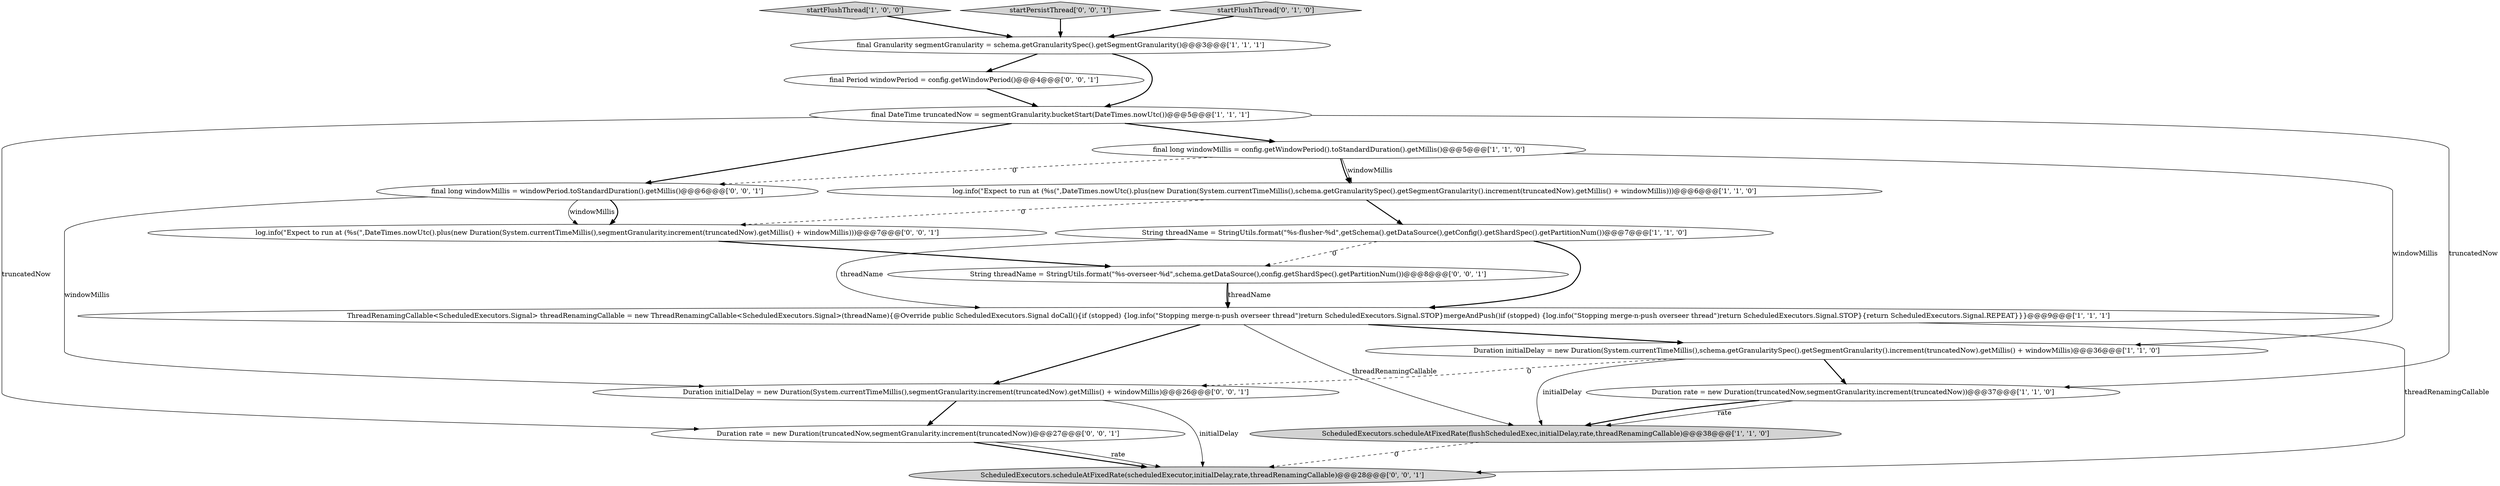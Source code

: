digraph {
4 [style = filled, label = "String threadName = StringUtils.format(\"%s-flusher-%d\",getSchema().getDataSource(),getConfig().getShardSpec().getPartitionNum())@@@7@@@['1', '1', '0']", fillcolor = white, shape = ellipse image = "AAA0AAABBB1BBB"];
1 [style = filled, label = "Duration initialDelay = new Duration(System.currentTimeMillis(),schema.getGranularitySpec().getSegmentGranularity().increment(truncatedNow).getMillis() + windowMillis)@@@36@@@['1', '1', '0']", fillcolor = white, shape = ellipse image = "AAA0AAABBB1BBB"];
6 [style = filled, label = "startFlushThread['1', '0', '0']", fillcolor = lightgray, shape = diamond image = "AAA0AAABBB1BBB"];
14 [style = filled, label = "final Period windowPeriod = config.getWindowPeriod()@@@4@@@['0', '0', '1']", fillcolor = white, shape = ellipse image = "AAA0AAABBB3BBB"];
18 [style = filled, label = "Duration rate = new Duration(truncatedNow,segmentGranularity.increment(truncatedNow))@@@27@@@['0', '0', '1']", fillcolor = white, shape = ellipse image = "AAA0AAABBB3BBB"];
9 [style = filled, label = "Duration rate = new Duration(truncatedNow,segmentGranularity.increment(truncatedNow))@@@37@@@['1', '1', '0']", fillcolor = white, shape = ellipse image = "AAA0AAABBB1BBB"];
16 [style = filled, label = "final long windowMillis = windowPeriod.toStandardDuration().getMillis()@@@6@@@['0', '0', '1']", fillcolor = white, shape = ellipse image = "AAA0AAABBB3BBB"];
15 [style = filled, label = "log.info(\"Expect to run at (%s(\",DateTimes.nowUtc().plus(new Duration(System.currentTimeMillis(),segmentGranularity.increment(truncatedNow).getMillis() + windowMillis)))@@@7@@@['0', '0', '1']", fillcolor = white, shape = ellipse image = "AAA0AAABBB3BBB"];
0 [style = filled, label = "final Granularity segmentGranularity = schema.getGranularitySpec().getSegmentGranularity()@@@3@@@['1', '1', '1']", fillcolor = white, shape = ellipse image = "AAA0AAABBB1BBB"];
2 [style = filled, label = "ThreadRenamingCallable<ScheduledExecutors.Signal> threadRenamingCallable = new ThreadRenamingCallable<ScheduledExecutors.Signal>(threadName){@Override public ScheduledExecutors.Signal doCall(){if (stopped) {log.info(\"Stopping merge-n-push overseer thread\")return ScheduledExecutors.Signal.STOP}mergeAndPush()if (stopped) {log.info(\"Stopping merge-n-push overseer thread\")return ScheduledExecutors.Signal.STOP}{return ScheduledExecutors.Signal.REPEAT}}}@@@9@@@['1', '1', '1']", fillcolor = white, shape = ellipse image = "AAA0AAABBB1BBB"];
8 [style = filled, label = "log.info(\"Expect to run at (%s(\",DateTimes.nowUtc().plus(new Duration(System.currentTimeMillis(),schema.getGranularitySpec().getSegmentGranularity().increment(truncatedNow).getMillis() + windowMillis)))@@@6@@@['1', '1', '0']", fillcolor = white, shape = ellipse image = "AAA0AAABBB1BBB"];
17 [style = filled, label = "startPersistThread['0', '0', '1']", fillcolor = lightgray, shape = diamond image = "AAA0AAABBB3BBB"];
3 [style = filled, label = "final DateTime truncatedNow = segmentGranularity.bucketStart(DateTimes.nowUtc())@@@5@@@['1', '1', '1']", fillcolor = white, shape = ellipse image = "AAA0AAABBB1BBB"];
12 [style = filled, label = "Duration initialDelay = new Duration(System.currentTimeMillis(),segmentGranularity.increment(truncatedNow).getMillis() + windowMillis)@@@26@@@['0', '0', '1']", fillcolor = white, shape = ellipse image = "AAA0AAABBB3BBB"];
11 [style = filled, label = "String threadName = StringUtils.format(\"%s-overseer-%d\",schema.getDataSource(),config.getShardSpec().getPartitionNum())@@@8@@@['0', '0', '1']", fillcolor = white, shape = ellipse image = "AAA0AAABBB3BBB"];
7 [style = filled, label = "final long windowMillis = config.getWindowPeriod().toStandardDuration().getMillis()@@@5@@@['1', '1', '0']", fillcolor = white, shape = ellipse image = "AAA0AAABBB1BBB"];
5 [style = filled, label = "ScheduledExecutors.scheduleAtFixedRate(flushScheduledExec,initialDelay,rate,threadRenamingCallable)@@@38@@@['1', '1', '0']", fillcolor = lightgray, shape = ellipse image = "AAA0AAABBB1BBB"];
10 [style = filled, label = "startFlushThread['0', '1', '0']", fillcolor = lightgray, shape = diamond image = "AAA0AAABBB2BBB"];
13 [style = filled, label = "ScheduledExecutors.scheduleAtFixedRate(scheduledExecutor,initialDelay,rate,threadRenamingCallable)@@@28@@@['0', '0', '1']", fillcolor = lightgray, shape = ellipse image = "AAA0AAABBB3BBB"];
7->1 [style = solid, label="windowMillis"];
2->5 [style = solid, label="threadRenamingCallable"];
4->11 [style = dashed, label="0"];
7->8 [style = bold, label=""];
5->13 [style = dashed, label="0"];
1->9 [style = bold, label=""];
14->3 [style = bold, label=""];
8->4 [style = bold, label=""];
3->9 [style = solid, label="truncatedNow"];
11->2 [style = solid, label="threadName"];
3->18 [style = solid, label="truncatedNow"];
6->0 [style = bold, label=""];
18->13 [style = bold, label=""];
16->15 [style = bold, label=""];
0->3 [style = bold, label=""];
16->15 [style = solid, label="windowMillis"];
3->7 [style = bold, label=""];
11->2 [style = bold, label=""];
4->2 [style = bold, label=""];
2->13 [style = solid, label="threadRenamingCallable"];
12->13 [style = solid, label="initialDelay"];
15->11 [style = bold, label=""];
4->2 [style = solid, label="threadName"];
8->15 [style = dashed, label="0"];
2->1 [style = bold, label=""];
12->18 [style = bold, label=""];
7->8 [style = solid, label="windowMillis"];
16->12 [style = solid, label="windowMillis"];
1->12 [style = dashed, label="0"];
9->5 [style = solid, label="rate"];
7->16 [style = dashed, label="0"];
3->16 [style = bold, label=""];
0->14 [style = bold, label=""];
9->5 [style = bold, label=""];
1->5 [style = solid, label="initialDelay"];
17->0 [style = bold, label=""];
10->0 [style = bold, label=""];
2->12 [style = bold, label=""];
18->13 [style = solid, label="rate"];
}
